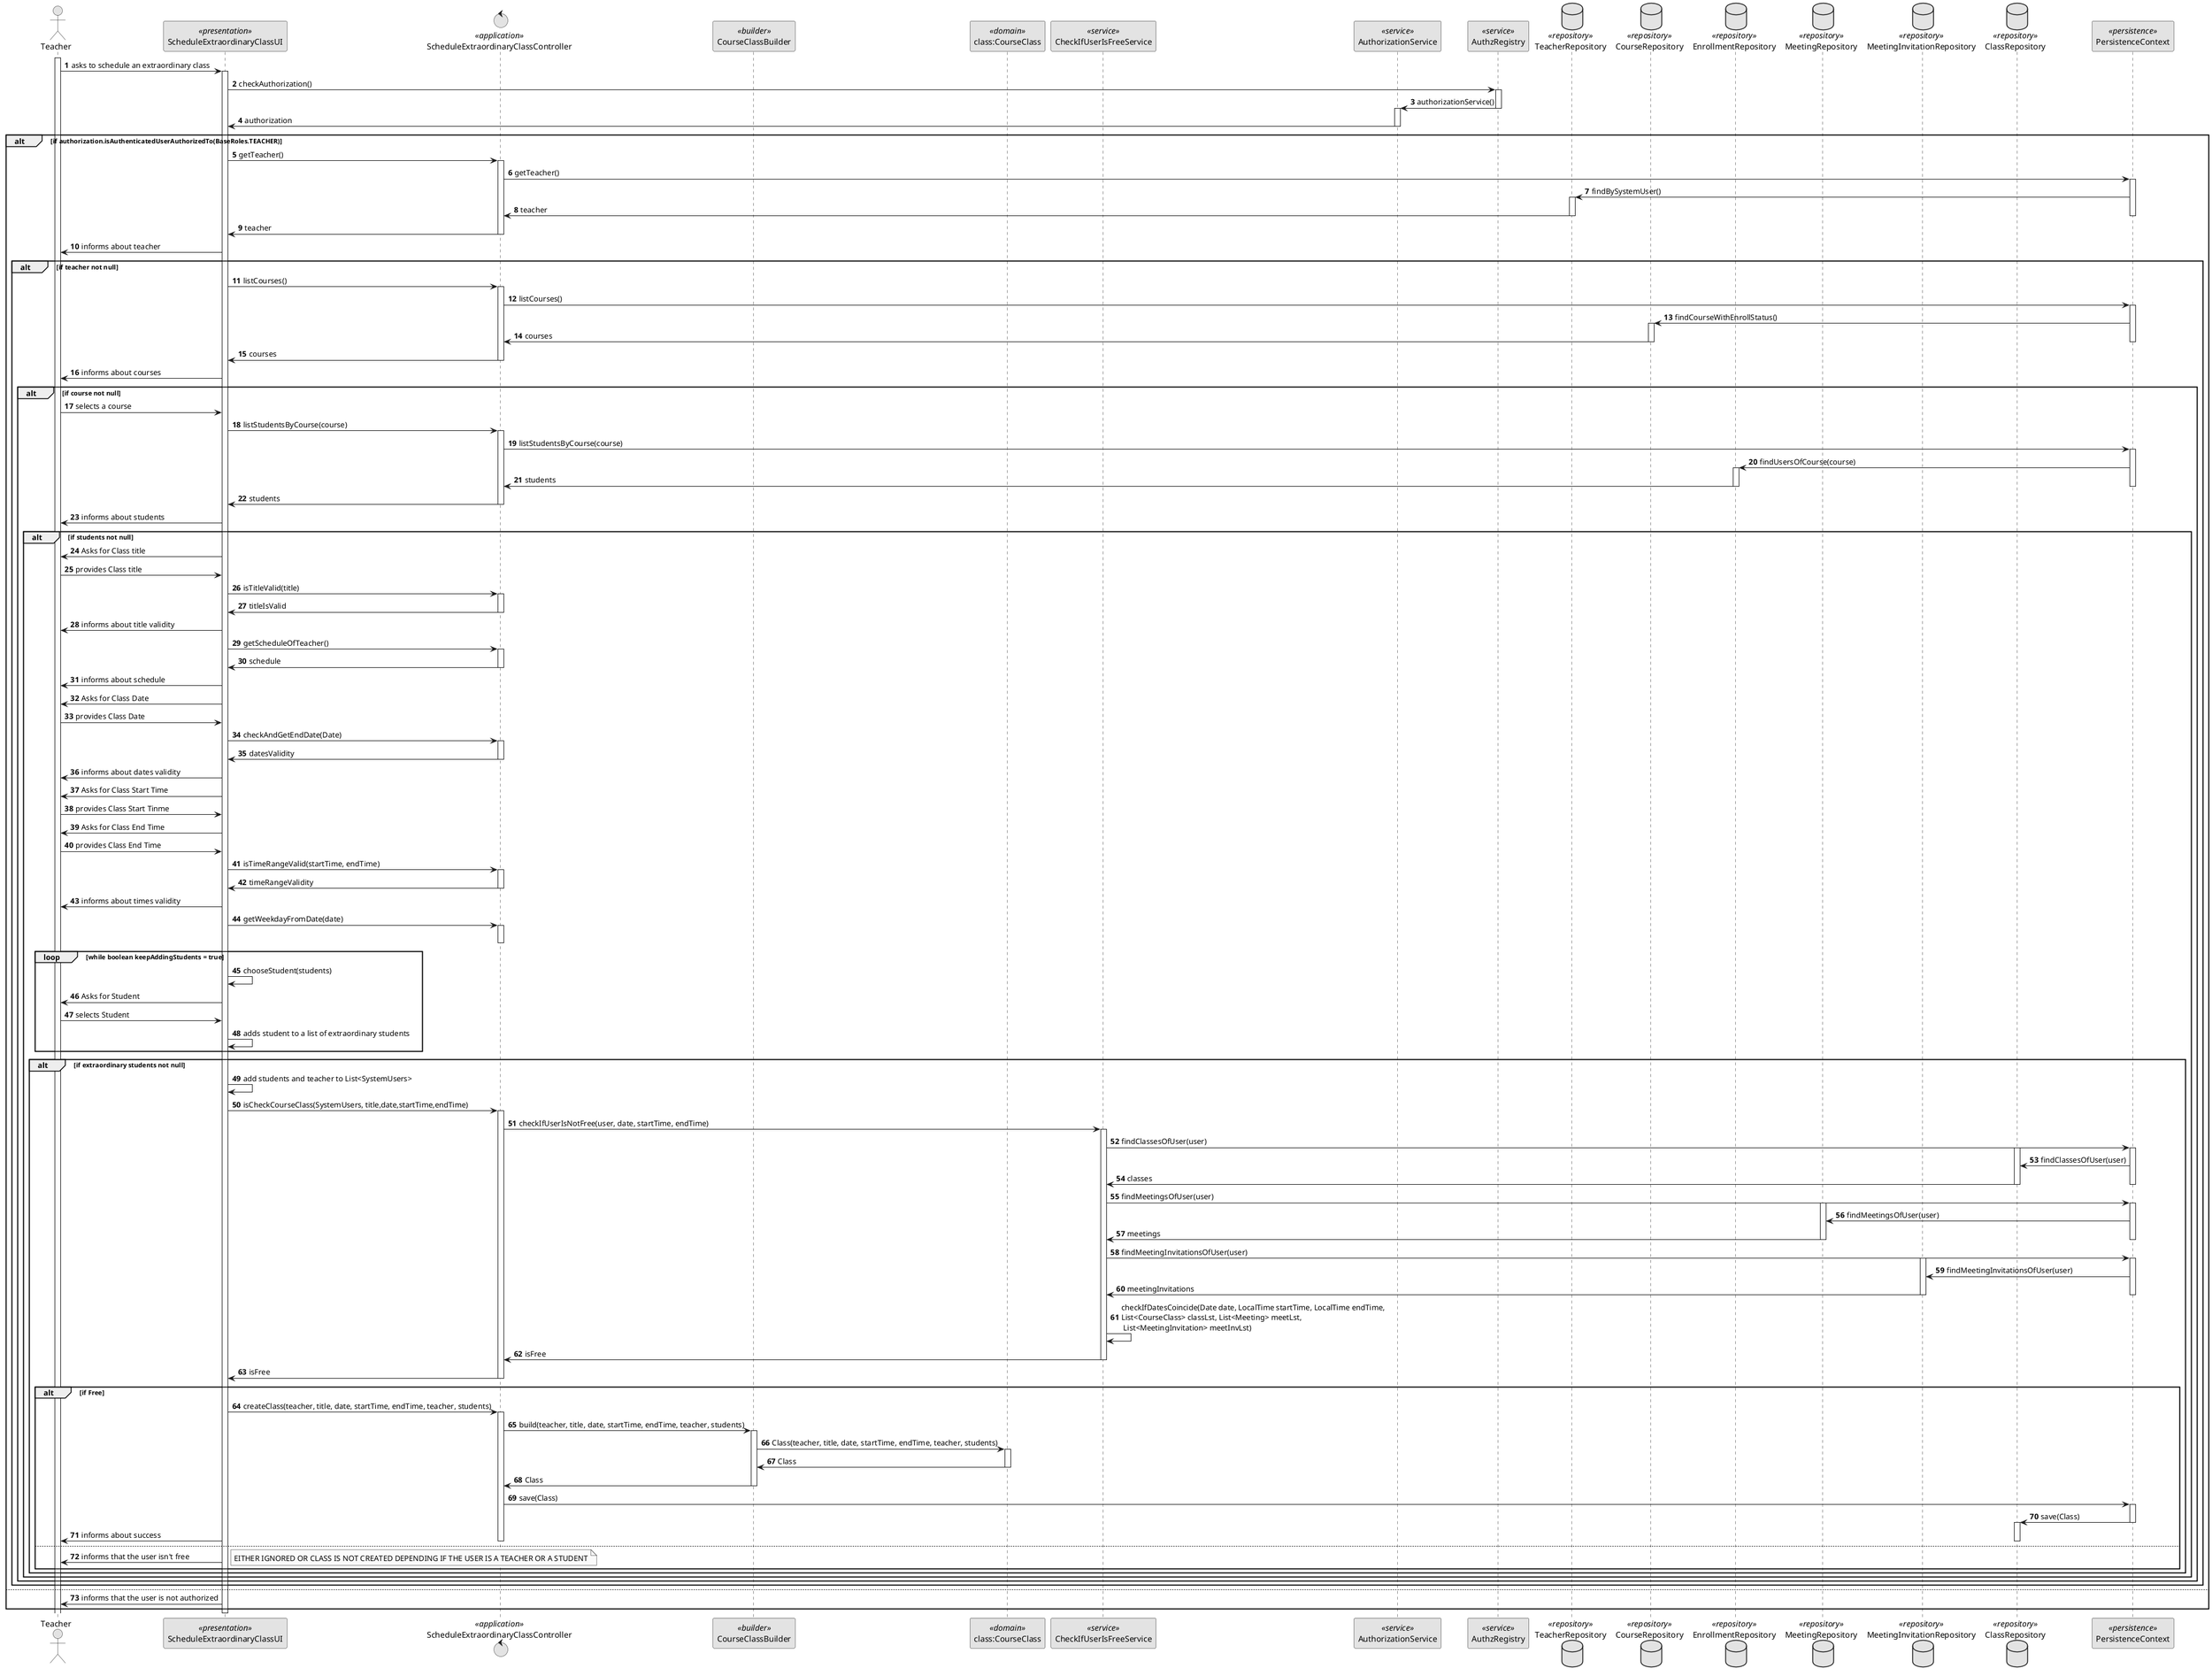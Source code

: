 @startuml
'http://plantuml.com/skinparam.html
skinparam monochrome true
skinparam packageStyle rect
skinparam defaultFontName FG Virgil
skinparam shadowing false
autonumber

actor Teacher as Actor
participant ScheduleExtraordinaryClassUI as UI <<presentation>>
control ScheduleExtraordinaryClassController as Controller <<application>>
participant CourseClassBuilder as ClassBuilder <<builder>>
participant "class:CourseClass" as Class <<domain>>


participant CheckIfUserIsFreeService as CheckIfUserIsFreeService <<service>>
participant AuthorizationService as AuthorizationService <<service>>
participant AuthzRegistry as AuthzRegistry <<service>>
database TeacherRepository as TeacherRepository <<repository>>
database CourseRepository as CourseRepository <<repository>>
database EnrollmentRepository as EnrollmentRepository <<repository>>
database MeetingRepository as MeetingRepository <<repository>>
database MeetingInvitationRepository as MeetingInvitationRepository <<repository>>
database ClassRepository as ClassRepository <<repository>>
participant PersistenceContext as PersistenceContext <<persistence>>

activate Actor

Actor -> UI: asks to schedule an extraordinary class
activate UI

    UI -> AuthzRegistry : checkAuthorization()
    activate AuthzRegistry
    AuthzRegistry -> AuthorizationService : authorizationService()
    deactivate AuthzRegistry
    activate AuthorizationService
    AuthorizationService -> UI : authorization
    deactivate AuthorizationService

    alt if authorization.isAuthenticatedUserAuthorizedTo(BaseRoles.TEACHER)

        UI -> Controller: getTeacher()
        activate Controller
        Controller -> PersistenceContext: getTeacher()
        activate PersistenceContext
        PersistenceContext -> TeacherRepository: findBySystemUser()

        activate TeacherRepository

        TeacherRepository -> Controller: teacher
        deactivate TeacherRepository
        deactivate PersistenceContext
        Controller -> UI: teacher
        deactivate Controller

        UI->Actor: informs about teacher
        alt if teacher not null
        UI->Controller: listCourses()
        activate Controller
        Controller->PersistenceContext: listCourses()
        activate PersistenceContext
        PersistenceContext->CourseRepository: findCourseWithEnrollStatus()
        activate CourseRepository
        CourseRepository->Controller: courses
        deactivate CourseRepository
        deactivate PersistenceContext
        Controller->UI: courses

        deactivate Controller
        UI -> Actor: informs about courses
        alt if course not null
        Actor -> UI: selects a course
        UI -> Controller: listStudentsByCourse(course)
        activate Controller
        Controller -> PersistenceContext: listStudentsByCourse(course)
        activate PersistenceContext
        PersistenceContext -> EnrollmentRepository: findUsersOfCourse(course)
        activate EnrollmentRepository
        EnrollmentRepository -> Controller: students
        deactivate EnrollmentRepository
        deactivate PersistenceContext
        Controller -> UI: students
        deactivate Controller

        UI -> Actor: informs about students
        alt if students not null
        UI -> Actor: Asks for Class title
        Actor -> UI: provides Class title
        UI -> Controller: isTitleValid(title)
        activate Controller
        Controller -> UI: titleIsValid
        deactivate Controller

       UI-> Actor: informs about title validity
       UI -> Controller: getScheduleOfTeacher()
       activate Controller
       Controller -> UI: schedule
         deactivate Controller
         UI -> Actor: informs about schedule

            UI -> Actor: Asks for Class Date

            Actor -> UI: provides Class Date


            UI -> Controller: checkAndGetEndDate(Date)
            activate Controller
            Controller -> UI: datesValidity
            deactivate Controller
            UI -> Actor: informs about dates validity

            UI -> Actor: Asks for Class Start Time

             Actor -> UI: provides Class Start Tinme
             UI -> Actor: Asks for Class End Time

              Actor -> UI: provides Class End Time

             UI -> Controller: isTimeRangeValid(startTime, endTime)
             activate Controller
             Controller -> UI: timeRangeValidity
             deactivate Controller
             UI -> Actor: informs about times validity
             UI -> Controller: getWeekdayFromDate(date)
             activate Controller
             deactivate Controller


             loop while boolean keepAddingStudents = true
             UI -> UI: chooseStudent(students)
             UI -> Actor: Asks for Student
             Actor -> UI: selects Student
             UI -> UI: adds student to a list of extraordinary students
             end loop


                alt if extraordinary students not null

                UI -> UI: add students and teacher to List<SystemUsers>


                 UI->Controller: isCheckCourseClass(SystemUsers, title,date,startTime,endTime)
                    activate Controller
                    Controller -> CheckIfUserIsFreeService: checkIfUserIsNotFree(user, date, startTime, endTime)
                    activate CheckIfUserIsFreeService
                    CheckIfUserIsFreeService -> PersistenceContext: findClassesOfUser(user)
                    activate PersistenceContext
                    activate ClassRepository
                    PersistenceContext -> ClassRepository: findClassesOfUser(user)
                    ClassRepository -> CheckIfUserIsFreeService: classes
                    deactivate PersistenceContext
                    deactivate ClassRepository
                    CheckIfUserIsFreeService -> PersistenceContext: findMeetingsOfUser(user)
                    activate PersistenceContext
                    activate MeetingRepository
                    PersistenceContext -> MeetingRepository: findMeetingsOfUser(user)
                    MeetingRepository -> CheckIfUserIsFreeService: meetings
                    deactivate PersistenceContext
                    deactivate MeetingRepository
                    CheckIfUserIsFreeService -> PersistenceContext: findMeetingInvitationsOfUser(user)
                    activate PersistenceContext
                    activate MeetingInvitationRepository
                    PersistenceContext -> MeetingInvitationRepository: findMeetingInvitationsOfUser(user)
                    MeetingInvitationRepository -> CheckIfUserIsFreeService: meetingInvitations
                    deactivate PersistenceContext
                    deactivate MeetingInvitationRepository


                    CheckIfUserIsFreeService -> CheckIfUserIsFreeService: checkIfDatesCoincide(Date date, LocalTime startTime, LocalTime endTime,\nList<CourseClass> classLst, List<Meeting> meetLst,\n List<MeetingInvitation> meetInvLst)
                    CheckIfUserIsFreeService -> Controller: isFree
                    deactivate CheckIfUserIsFreeService
                    deactivate PersistenceContext
                    Controller -> UI: isFree
                    deactivate Controller

                    alt if Free
                        UI -> Controller: createClass(teacher, title, date, startTime, endTime, teacher, students)
                        activate Controller
                        Controller -> ClassBuilder: build(teacher, title, date, startTime, endTime, teacher, students)
                        activate ClassBuilder
                        ClassBuilder -> Class: Class(teacher, title, date, startTime, endTime, teacher, students)
                        activate Class
                        Class -> ClassBuilder: Class

                        deactivate Class
                        ClassBuilder -> Controller: Class
                        deactivate ClassBuilder

                        Controller -> PersistenceContext: save(Class)
                        activate PersistenceContext
                        PersistenceContext -> ClassRepository: save(Class)
                        deactivate PersistenceContext
                        activate ClassRepository
                        UI -> Actor: informs about success
                        deactivate ClassRepository
                        deactivate Controller


                    else
                        UI -> Actor: informs that the user isn't free
                        note right
                           EITHER IGNORED OR CLASS IS NOT CREATED DEPENDING IF THE USER IS A TEACHER OR A STUDENT
                        end note
                    end



    end
    end
    end
    end

    else
            UI -> Actor: informs that the user is not authorized

    end

deactivate UI
@enduml
